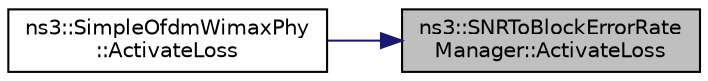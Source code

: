 digraph "ns3::SNRToBlockErrorRateManager::ActivateLoss"
{
 // LATEX_PDF_SIZE
  edge [fontname="Helvetica",fontsize="10",labelfontname="Helvetica",labelfontsize="10"];
  node [fontname="Helvetica",fontsize="10",shape=record];
  rankdir="RL";
  Node1 [label="ns3::SNRToBlockErrorRate\lManager::ActivateLoss",height=0.2,width=0.4,color="black", fillcolor="grey75", style="filled", fontcolor="black",tooltip="If activate loss is called with false, all the returned BlcER will be 0 (no losses)"];
  Node1 -> Node2 [dir="back",color="midnightblue",fontsize="10",style="solid",fontname="Helvetica"];
  Node2 [label="ns3::SimpleOfdmWimaxPhy\l::ActivateLoss",height=0.2,width=0.4,color="black", fillcolor="white", style="filled",URL="$classns3_1_1_simple_ofdm_wimax_phy.html#a35f7e153a4d5d89ab348bfc1e70d0c89",tooltip="if called with true it will enable the loss model"];
}

